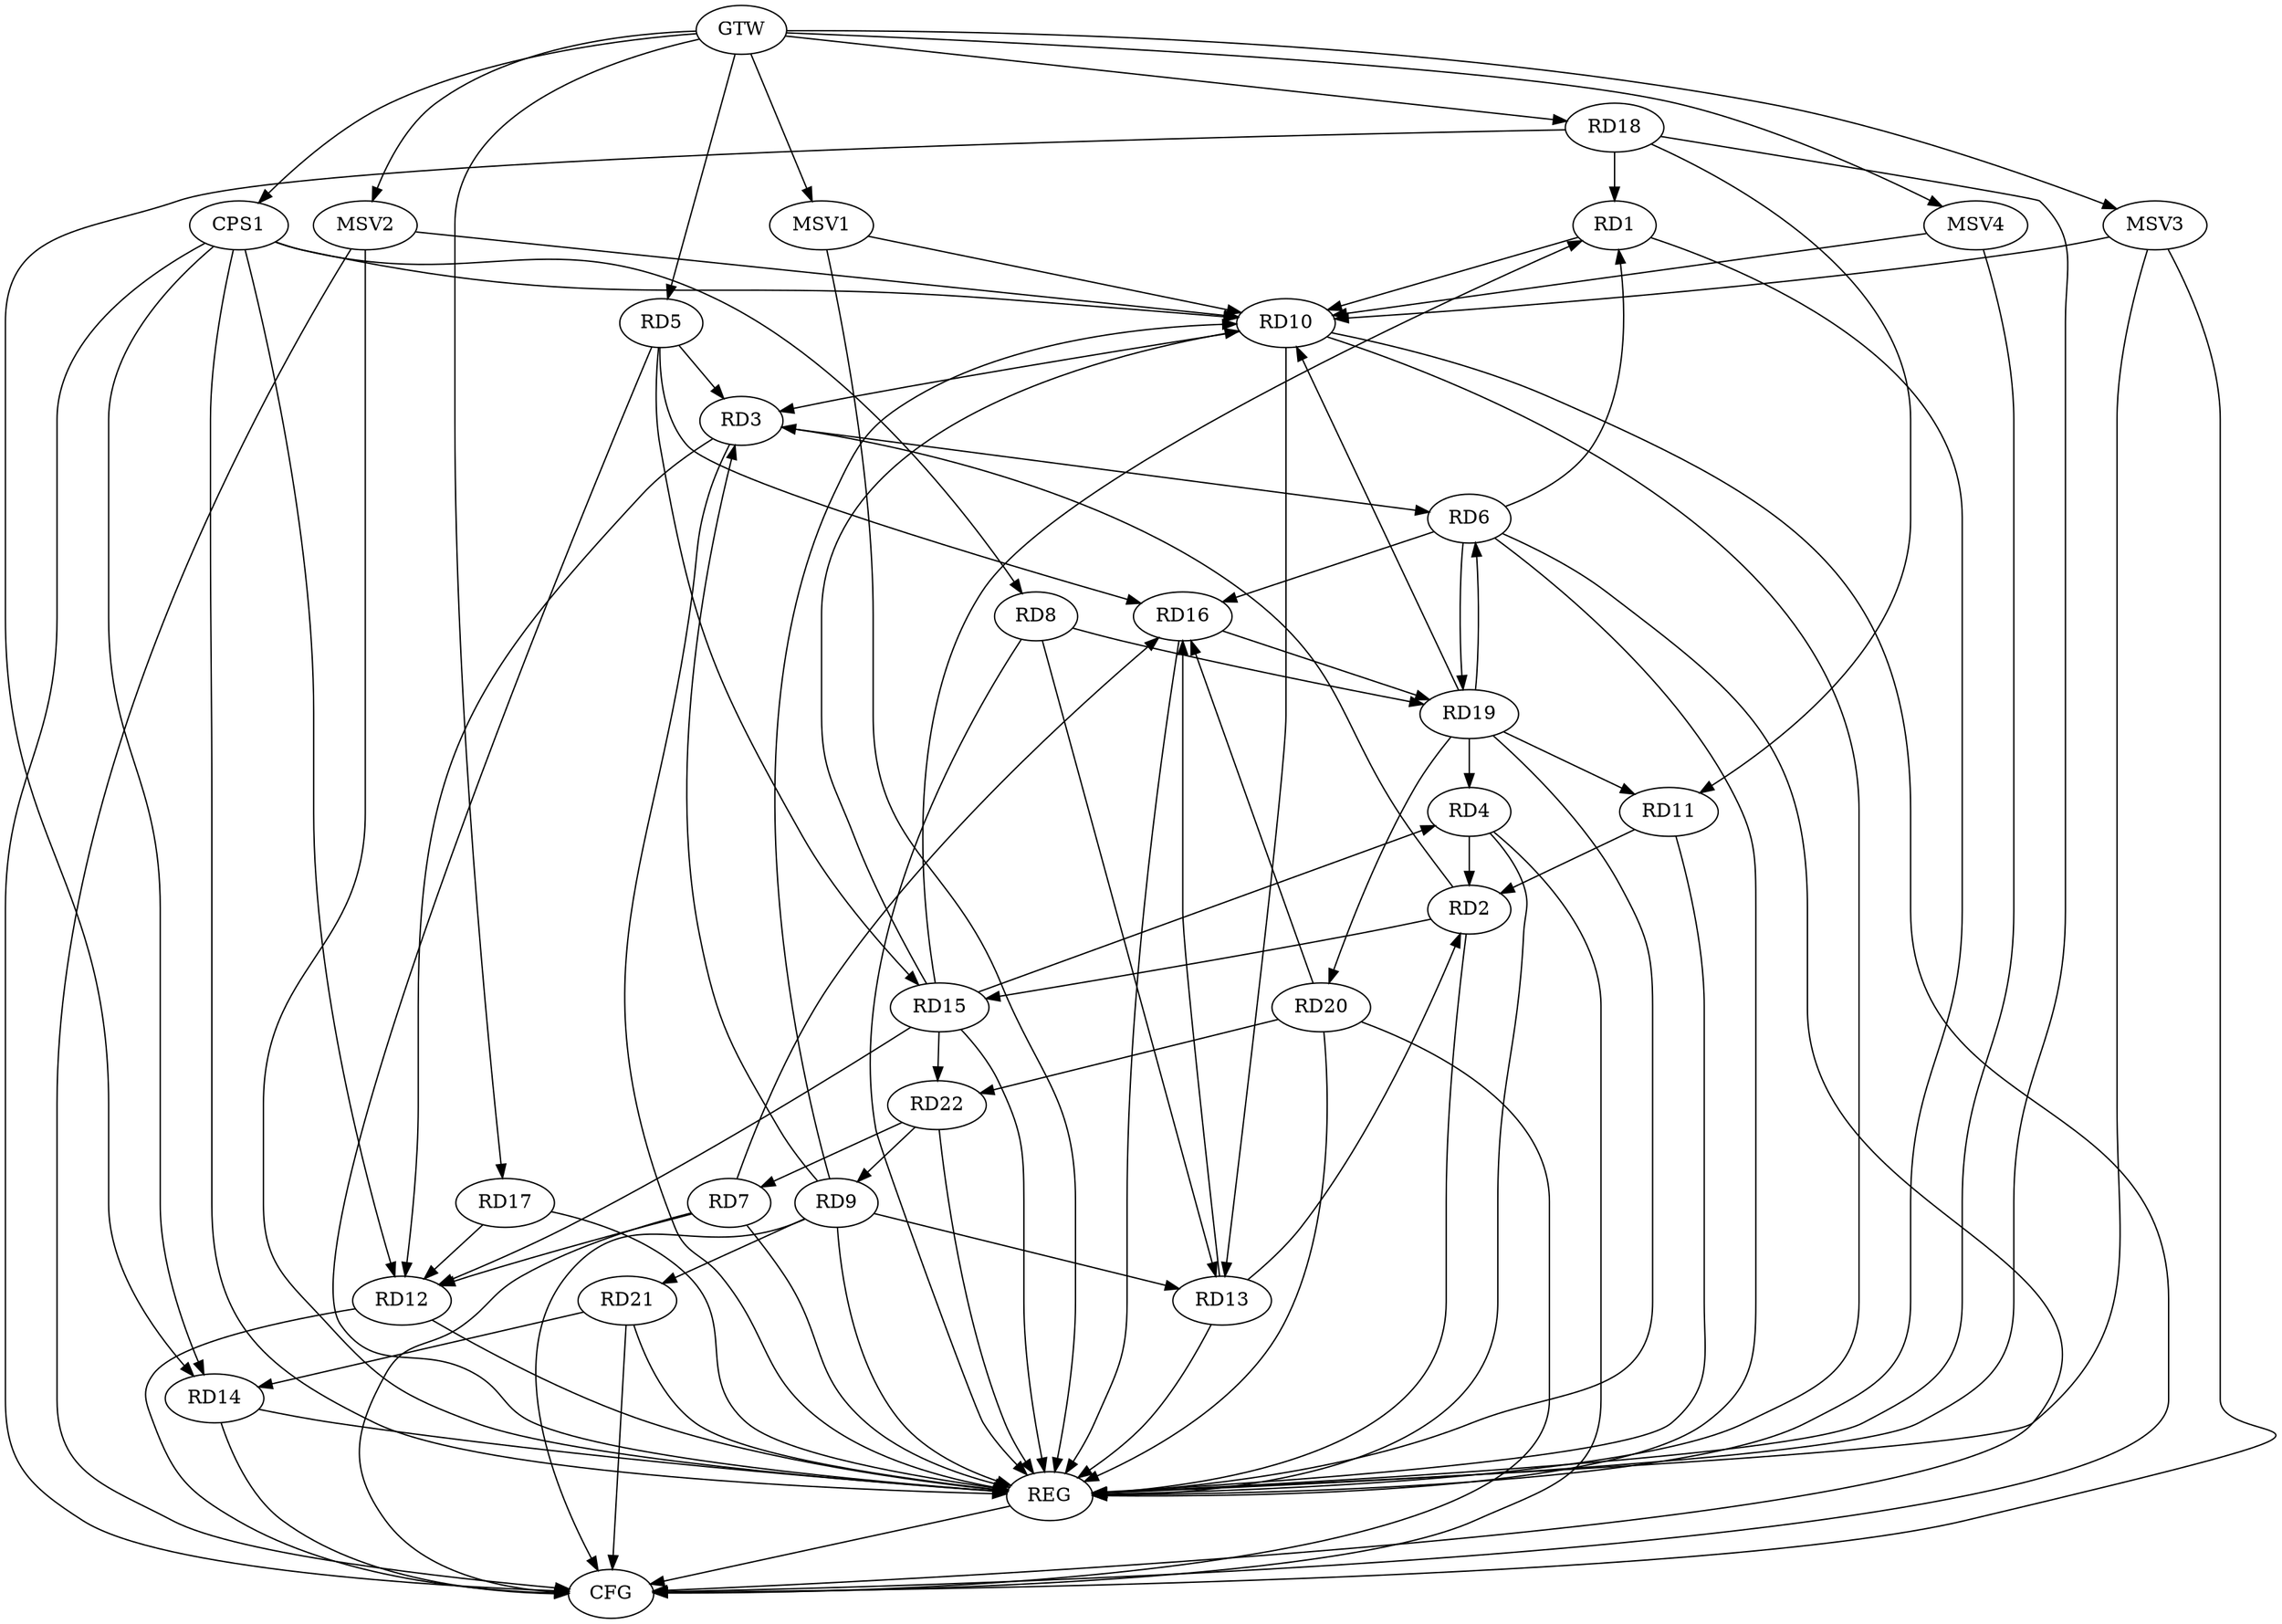 strict digraph G {
  RD1 [ label="RD1" ];
  RD2 [ label="RD2" ];
  RD3 [ label="RD3" ];
  RD4 [ label="RD4" ];
  RD5 [ label="RD5" ];
  RD6 [ label="RD6" ];
  RD7 [ label="RD7" ];
  RD8 [ label="RD8" ];
  RD9 [ label="RD9" ];
  RD10 [ label="RD10" ];
  RD11 [ label="RD11" ];
  RD12 [ label="RD12" ];
  RD13 [ label="RD13" ];
  RD14 [ label="RD14" ];
  RD15 [ label="RD15" ];
  RD16 [ label="RD16" ];
  RD17 [ label="RD17" ];
  RD18 [ label="RD18" ];
  RD19 [ label="RD19" ];
  RD20 [ label="RD20" ];
  RD21 [ label="RD21" ];
  RD22 [ label="RD22" ];
  CPS1 [ label="CPS1" ];
  GTW [ label="GTW" ];
  REG [ label="REG" ];
  CFG [ label="CFG" ];
  MSV1 [ label="MSV1" ];
  MSV2 [ label="MSV2" ];
  MSV3 [ label="MSV3" ];
  MSV4 [ label="MSV4" ];
  RD6 -> RD1;
  RD1 -> RD10;
  RD15 -> RD1;
  RD18 -> RD1;
  RD2 -> RD3;
  RD4 -> RD2;
  RD11 -> RD2;
  RD13 -> RD2;
  RD2 -> RD15;
  RD5 -> RD3;
  RD3 -> RD6;
  RD9 -> RD3;
  RD10 -> RD3;
  RD3 -> RD12;
  RD15 -> RD4;
  RD19 -> RD4;
  RD5 -> RD15;
  RD5 -> RD16;
  RD6 -> RD16;
  RD6 -> RD19;
  RD19 -> RD6;
  RD7 -> RD12;
  RD7 -> RD16;
  RD22 -> RD7;
  RD8 -> RD13;
  RD8 -> RD19;
  RD9 -> RD10;
  RD9 -> RD13;
  RD9 -> RD21;
  RD22 -> RD9;
  RD10 -> RD13;
  RD15 -> RD10;
  RD19 -> RD10;
  RD18 -> RD11;
  RD19 -> RD11;
  RD15 -> RD12;
  RD17 -> RD12;
  RD13 -> RD16;
  RD18 -> RD14;
  RD21 -> RD14;
  RD15 -> RD22;
  RD16 -> RD19;
  RD20 -> RD16;
  RD19 -> RD20;
  RD20 -> RD22;
  CPS1 -> RD12;
  CPS1 -> RD14;
  CPS1 -> RD8;
  CPS1 -> RD10;
  GTW -> RD5;
  GTW -> RD17;
  GTW -> RD18;
  GTW -> CPS1;
  RD1 -> REG;
  RD2 -> REG;
  RD3 -> REG;
  RD4 -> REG;
  RD5 -> REG;
  RD6 -> REG;
  RD7 -> REG;
  RD8 -> REG;
  RD9 -> REG;
  RD10 -> REG;
  RD11 -> REG;
  RD12 -> REG;
  RD13 -> REG;
  RD14 -> REG;
  RD15 -> REG;
  RD16 -> REG;
  RD17 -> REG;
  RD18 -> REG;
  RD19 -> REG;
  RD20 -> REG;
  RD21 -> REG;
  RD22 -> REG;
  CPS1 -> REG;
  RD10 -> CFG;
  RD6 -> CFG;
  RD7 -> CFG;
  RD21 -> CFG;
  RD12 -> CFG;
  RD4 -> CFG;
  RD14 -> CFG;
  RD20 -> CFG;
  CPS1 -> CFG;
  RD9 -> CFG;
  REG -> CFG;
  MSV1 -> RD10;
  GTW -> MSV1;
  MSV1 -> REG;
  MSV2 -> RD10;
  MSV3 -> RD10;
  GTW -> MSV2;
  MSV2 -> REG;
  MSV2 -> CFG;
  GTW -> MSV3;
  MSV3 -> REG;
  MSV3 -> CFG;
  MSV4 -> RD10;
  GTW -> MSV4;
  MSV4 -> REG;
}
